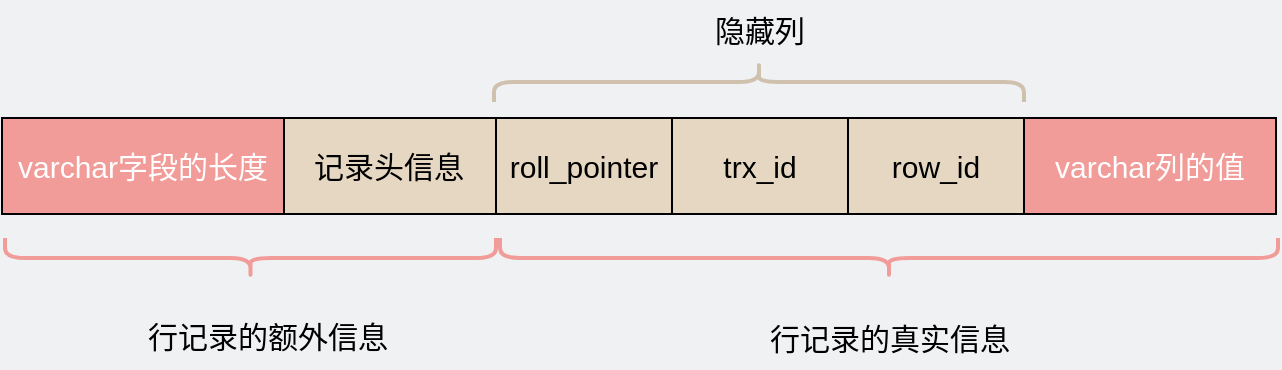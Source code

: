 <mxfile version="20.0.1" type="github"><diagram id="3228e29e-7158-1315-38df-8450db1d8a1d" name="Page-1"><mxGraphModel dx="1696" dy="34" grid="0" gridSize="10" guides="1" tooltips="1" connect="1" arrows="1" fold="1" page="1" pageScale="1" pageWidth="1000" pageHeight="140" background="#EFF1F3" math="0" shadow="0"><root><mxCell id="0"/><mxCell id="1" parent="0"/><mxCell id="enQ5mk8d2TgNViefa5W4-2" value="&lt;font style=&quot;font-size: 15px;&quot;&gt;varchar列的值&lt;/font&gt;" style="rounded=0;whiteSpace=wrap;html=1;fillColor=#F19C99;gradientColor=none;fontSize=15;fontColor=#FFFFFF;" parent="1" vertex="1"><mxGeometry x="-317" y="955" width="126" height="48" as="geometry"/></mxCell><mxCell id="enQ5mk8d2TgNViefa5W4-3" value="row_id" style="rounded=0;whiteSpace=wrap;html=1;fillColor=#E6D7C2;gradientColor=none;fontSize=15;" parent="1" vertex="1"><mxGeometry x="-405" y="955" width="88" height="48" as="geometry"/></mxCell><mxCell id="enQ5mk8d2TgNViefa5W4-27" value="trx_id" style="rounded=0;whiteSpace=wrap;html=1;fillColor=#E6D7C2;gradientColor=none;fontSize=15;" parent="1" vertex="1"><mxGeometry x="-493" y="955" width="88" height="48" as="geometry"/></mxCell><mxCell id="enQ5mk8d2TgNViefa5W4-28" value="roll_pointer" style="rounded=0;whiteSpace=wrap;html=1;fillColor=#E6D7C2;gradientColor=none;fontSize=15;" parent="1" vertex="1"><mxGeometry x="-581" y="955" width="88" height="48" as="geometry"/></mxCell><mxCell id="zhEDYNHhuH8CSWy7WP_z-6" value="记录头信息" style="rounded=0;whiteSpace=wrap;html=1;fillColor=#E6D7C2;gradientColor=none;fontSize=15;fontColor=#000000;" parent="1" vertex="1"><mxGeometry x="-688" y="955" width="107" height="48" as="geometry"/></mxCell><mxCell id="zhEDYNHhuH8CSWy7WP_z-8" value="varchar字段的长度" style="rounded=0;whiteSpace=wrap;html=1;fillColor=#F19C99;gradientColor=none;fontSize=15;fontColor=#FFFFFF;" parent="1" vertex="1"><mxGeometry x="-828" y="955" width="141" height="48" as="geometry"/></mxCell><mxCell id="zhEDYNHhuH8CSWy7WP_z-10" value="" style="shape=curlyBracket;whiteSpace=wrap;html=1;rounded=1;fillColor=#535E80;rotation=-90;strokeWidth=2;strokeColor=#F19C99;" parent="1" vertex="1"><mxGeometry x="-713.75" y="902.25" width="20" height="245.5" as="geometry"/></mxCell><mxCell id="zhEDYNHhuH8CSWy7WP_z-11" value="&lt;font style=&quot;font-size: 15px&quot;&gt;行记录的额外信息&lt;/font&gt;" style="text;html=1;strokeColor=none;fillColor=none;align=center;verticalAlign=middle;whiteSpace=wrap;rounded=0;" parent="1" vertex="1"><mxGeometry x="-757" y="1049" width="124" height="30" as="geometry"/></mxCell><mxCell id="zhEDYNHhuH8CSWy7WP_z-12" value="" style="shape=curlyBracket;whiteSpace=wrap;html=1;rounded=1;fillColor=#9AC7BF;rotation=-90;strokeWidth=2;strokeColor=#F19C99;" parent="1" vertex="1"><mxGeometry x="-394.5" y="830.5" width="20" height="389" as="geometry"/></mxCell><mxCell id="zhEDYNHhuH8CSWy7WP_z-13" value="&lt;font style=&quot;font-size: 15px&quot;&gt;行记录的真实信息&lt;/font&gt;" style="text;html=1;strokeColor=none;fillColor=none;align=center;verticalAlign=middle;whiteSpace=wrap;rounded=0;" parent="1" vertex="1"><mxGeometry x="-446.5" y="1050" width="124" height="30" as="geometry"/></mxCell><mxCell id="zhEDYNHhuH8CSWy7WP_z-14" value="" style="shape=curlyBracket;whiteSpace=wrap;html=1;rounded=1;flipH=1;fillColor=#9AC7BF;rotation=-90;strokeWidth=2;fontColor=#4A919B;strokeColor=#CFC1AE;" parent="1" vertex="1"><mxGeometry x="-459.5" y="804.5" width="20" height="265" as="geometry"/></mxCell><mxCell id="zhEDYNHhuH8CSWy7WP_z-15" value="&lt;font color=&quot;#000000&quot; style=&quot;font-size: 15px&quot;&gt;隐藏列&lt;/font&gt;" style="text;html=1;strokeColor=none;fillColor=none;align=center;verticalAlign=middle;whiteSpace=wrap;rounded=0;fontColor=#4A919B;" parent="1" vertex="1"><mxGeometry x="-511" y="896" width="124" height="30" as="geometry"/></mxCell></root></mxGraphModel></diagram></mxfile>